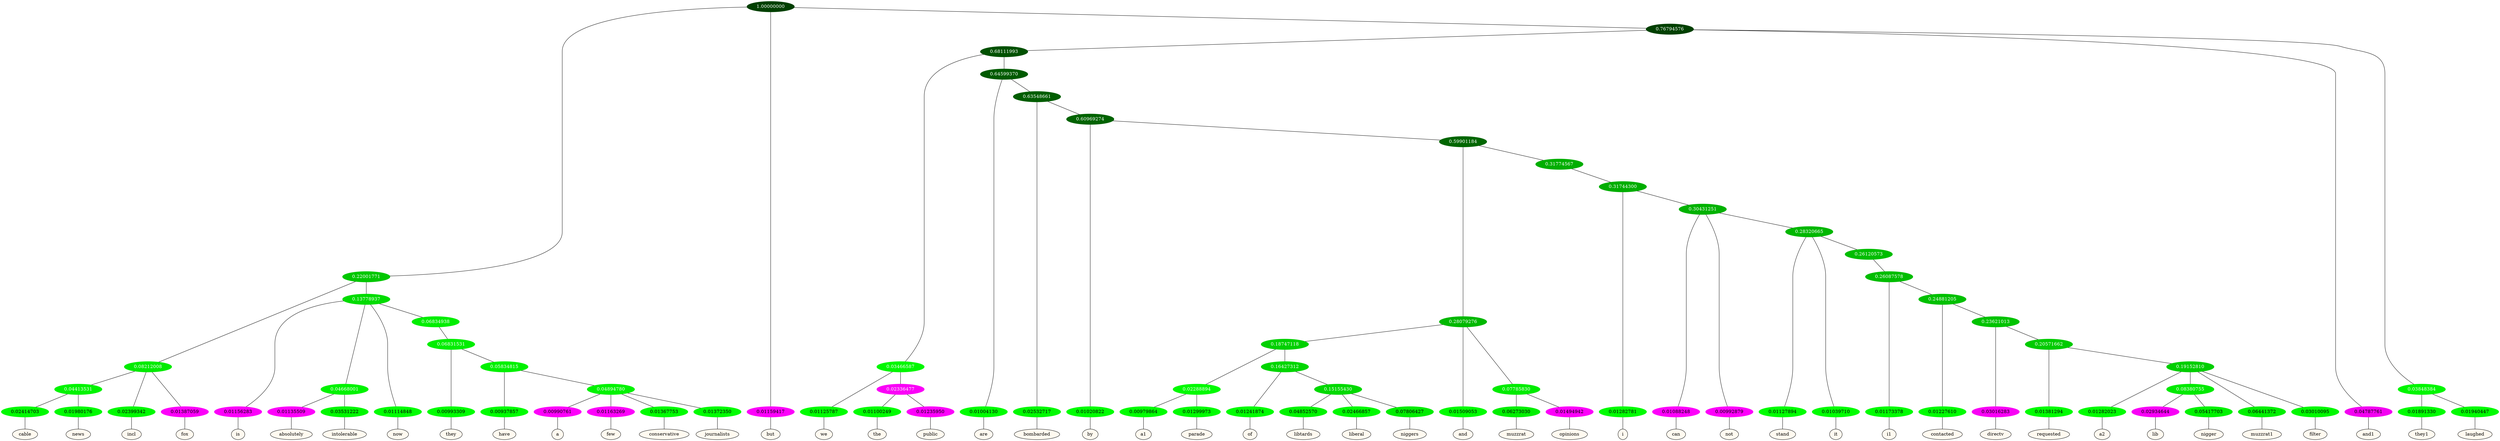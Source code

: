 graph {
	node [format=png height=0.15 nodesep=0.001 ordering=out overlap=prism overlap_scaling=0.01 ranksep=0.001 ratio=0.2 style=filled width=0.15]
	{
		rank=same
		a_w_20 [label=cable color=black fillcolor=floralwhite style="filled,solid"]
		a_w_21 [label=news color=black fillcolor=floralwhite style="filled,solid"]
		a_w_10 [label=incl color=black fillcolor=floralwhite style="filled,solid"]
		a_w_11 [label=fox color=black fillcolor=floralwhite style="filled,solid"]
		a_w_12 [label=is color=black fillcolor=floralwhite style="filled,solid"]
		a_w_22 [label=absolutely color=black fillcolor=floralwhite style="filled,solid"]
		a_w_23 [label=intolerable color=black fillcolor=floralwhite style="filled,solid"]
		a_w_14 [label=now color=black fillcolor=floralwhite style="filled,solid"]
		a_w_29 [label=they color=black fillcolor=floralwhite style="filled,solid"]
		a_w_35 [label=have color=black fillcolor=floralwhite style="filled,solid"]
		a_w_39 [label=a color=black fillcolor=floralwhite style="filled,solid"]
		a_w_40 [label=few color=black fillcolor=floralwhite style="filled,solid"]
		a_w_41 [label=conservative color=black fillcolor=floralwhite style="filled,solid"]
		a_w_42 [label=journalists color=black fillcolor=floralwhite style="filled,solid"]
		a_w_2 [label=but color=black fillcolor=floralwhite style="filled,solid"]
		a_w_25 [label=we color=black fillcolor=floralwhite style="filled,solid"]
		a_w_31 [label=the color=black fillcolor=floralwhite style="filled,solid"]
		a_w_32 [label=public color=black fillcolor=floralwhite style="filled,solid"]
		a_w_27 [label=are color=black fillcolor=floralwhite style="filled,solid"]
		a_w_33 [label=bombarded color=black fillcolor=floralwhite style="filled,solid"]
		a_w_37 [label=by color=black fillcolor=floralwhite style="filled,solid"]
		a_w_55 [label=a1 color=black fillcolor=floralwhite style="filled,solid"]
		a_w_56 [label=parade color=black fillcolor=floralwhite style="filled,solid"]
		a_w_57 [label=of color=black fillcolor=floralwhite style="filled,solid"]
		a_w_62 [label=libtards color=black fillcolor=floralwhite style="filled,solid"]
		a_w_63 [label=liberal color=black fillcolor=floralwhite style="filled,solid"]
		a_w_64 [label=niggers color=black fillcolor=floralwhite style="filled,solid"]
		a_w_46 [label=and color=black fillcolor=floralwhite style="filled,solid"]
		a_w_51 [label=muzzrat color=black fillcolor=floralwhite style="filled,solid"]
		a_w_52 [label=opinions color=black fillcolor=floralwhite style="filled,solid"]
		a_w_53 [label=i color=black fillcolor=floralwhite style="filled,solid"]
		a_w_59 [label=can color=black fillcolor=floralwhite style="filled,solid"]
		a_w_60 [label=not color=black fillcolor=floralwhite style="filled,solid"]
		a_w_65 [label=stand color=black fillcolor=floralwhite style="filled,solid"]
		a_w_66 [label=it color=black fillcolor=floralwhite style="filled,solid"]
		a_w_69 [label=i1 color=black fillcolor=floralwhite style="filled,solid"]
		a_w_71 [label=contacted color=black fillcolor=floralwhite style="filled,solid"]
		a_w_73 [label=directv color=black fillcolor=floralwhite style="filled,solid"]
		a_w_75 [label=requested color=black fillcolor=floralwhite style="filled,solid"]
		a_w_77 [label=a2 color=black fillcolor=floralwhite style="filled,solid"]
		a_w_81 [label=lib color=black fillcolor=floralwhite style="filled,solid"]
		a_w_82 [label=nigger color=black fillcolor=floralwhite style="filled,solid"]
		a_w_79 [label=muzzrat1 color=black fillcolor=floralwhite style="filled,solid"]
		a_w_80 [label=filter color=black fillcolor=floralwhite style="filled,solid"]
		a_w_7 [label=and1 color=black fillcolor=floralwhite style="filled,solid"]
		a_w_18 [label=they1 color=black fillcolor=floralwhite style="filled,solid"]
		a_w_19 [label=laughed color=black fillcolor=floralwhite style="filled,solid"]
	}
	a_n_20 -- a_w_20
	a_n_21 -- a_w_21
	a_n_10 -- a_w_10
	a_n_11 -- a_w_11
	a_n_12 -- a_w_12
	a_n_22 -- a_w_22
	a_n_23 -- a_w_23
	a_n_14 -- a_w_14
	a_n_29 -- a_w_29
	a_n_35 -- a_w_35
	a_n_39 -- a_w_39
	a_n_40 -- a_w_40
	a_n_41 -- a_w_41
	a_n_42 -- a_w_42
	a_n_2 -- a_w_2
	a_n_25 -- a_w_25
	a_n_31 -- a_w_31
	a_n_32 -- a_w_32
	a_n_27 -- a_w_27
	a_n_33 -- a_w_33
	a_n_37 -- a_w_37
	a_n_55 -- a_w_55
	a_n_56 -- a_w_56
	a_n_57 -- a_w_57
	a_n_62 -- a_w_62
	a_n_63 -- a_w_63
	a_n_64 -- a_w_64
	a_n_46 -- a_w_46
	a_n_51 -- a_w_51
	a_n_52 -- a_w_52
	a_n_53 -- a_w_53
	a_n_59 -- a_w_59
	a_n_60 -- a_w_60
	a_n_65 -- a_w_65
	a_n_66 -- a_w_66
	a_n_69 -- a_w_69
	a_n_71 -- a_w_71
	a_n_73 -- a_w_73
	a_n_75 -- a_w_75
	a_n_77 -- a_w_77
	a_n_81 -- a_w_81
	a_n_82 -- a_w_82
	a_n_79 -- a_w_79
	a_n_80 -- a_w_80
	a_n_7 -- a_w_7
	a_n_18 -- a_w_18
	a_n_19 -- a_w_19
	{
		rank=same
		a_n_20 [label=0.02414703 color="0.334 1.000 0.976" fontcolor=black]
		a_n_21 [label=0.01980176 color="0.334 1.000 0.980" fontcolor=black]
		a_n_10 [label=0.02399342 color="0.334 1.000 0.976" fontcolor=black]
		a_n_11 [label=0.01387059 color="0.835 1.000 0.986" fontcolor=black]
		a_n_12 [label=0.01156283 color="0.835 1.000 0.988" fontcolor=black]
		a_n_22 [label=0.01135509 color="0.835 1.000 0.989" fontcolor=black]
		a_n_23 [label=0.03531222 color="0.334 1.000 0.965" fontcolor=black]
		a_n_14 [label=0.01114848 color="0.334 1.000 0.989" fontcolor=black]
		a_n_29 [label=0.00993309 color="0.334 1.000 0.990" fontcolor=black]
		a_n_35 [label=0.00937857 color="0.334 1.000 0.991" fontcolor=black]
		a_n_39 [label=0.00990761 color="0.835 1.000 0.990" fontcolor=black]
		a_n_40 [label=0.01163269 color="0.835 1.000 0.988" fontcolor=black]
		a_n_41 [label=0.01367753 color="0.334 1.000 0.986" fontcolor=black]
		a_n_42 [label=0.01372350 color="0.334 1.000 0.986" fontcolor=black]
		a_n_2 [label=0.01159417 color="0.835 1.000 0.988" fontcolor=black]
		a_n_25 [label=0.01125787 color="0.334 1.000 0.989" fontcolor=black]
		a_n_31 [label=0.01100249 color="0.334 1.000 0.989" fontcolor=black]
		a_n_32 [label=0.01235950 color="0.835 1.000 0.988" fontcolor=black]
		a_n_27 [label=0.01004130 color="0.334 1.000 0.990" fontcolor=black]
		a_n_33 [label=0.02532717 color="0.334 1.000 0.975" fontcolor=black]
		a_n_37 [label=0.01020822 color="0.334 1.000 0.990" fontcolor=black]
		a_n_55 [label=0.00979864 color="0.334 1.000 0.990" fontcolor=black]
		a_n_56 [label=0.01299973 color="0.334 1.000 0.987" fontcolor=black]
		a_n_57 [label=0.01241874 color="0.334 1.000 0.988" fontcolor=black]
		a_n_62 [label=0.04852570 color="0.334 1.000 0.951" fontcolor=black]
		a_n_63 [label=0.02466857 color="0.334 1.000 0.975" fontcolor=black]
		a_n_64 [label=0.07806427 color="0.334 1.000 0.922" fontcolor=black]
		a_n_46 [label=0.01509053 color="0.334 1.000 0.985" fontcolor=black]
		a_n_51 [label=0.06273030 color="0.334 1.000 0.937" fontcolor=black]
		a_n_52 [label=0.01494942 color="0.835 1.000 0.985" fontcolor=black]
		a_n_53 [label=0.01282781 color="0.334 1.000 0.987" fontcolor=black]
		a_n_59 [label=0.01088248 color="0.835 1.000 0.989" fontcolor=black]
		a_n_60 [label=0.00992879 color="0.835 1.000 0.990" fontcolor=black]
		a_n_65 [label=0.01127894 color="0.334 1.000 0.989" fontcolor=black]
		a_n_66 [label=0.01039710 color="0.334 1.000 0.990" fontcolor=black]
		a_n_69 [label=0.01173378 color="0.334 1.000 0.988" fontcolor=black]
		a_n_71 [label=0.01227610 color="0.334 1.000 0.988" fontcolor=black]
		a_n_73 [label=0.03016283 color="0.835 1.000 0.970" fontcolor=black]
		a_n_75 [label=0.01381294 color="0.334 1.000 0.986" fontcolor=black]
		a_n_77 [label=0.01282023 color="0.334 1.000 0.987" fontcolor=black]
		a_n_81 [label=0.02934644 color="0.835 1.000 0.971" fontcolor=black]
		a_n_82 [label=0.05417703 color="0.334 1.000 0.946" fontcolor=black]
		a_n_79 [label=0.06441372 color="0.334 1.000 0.936" fontcolor=black]
		a_n_80 [label=0.03010095 color="0.334 1.000 0.970" fontcolor=black]
		a_n_7 [label=0.04787761 color="0.835 1.000 0.952" fontcolor=black]
		a_n_18 [label=0.01891330 color="0.334 1.000 0.981" fontcolor=black]
		a_n_19 [label=0.01940447 color="0.334 1.000 0.981" fontcolor=black]
	}
	a_n_0 [label=1.00000000 color="0.334 1.000 0.250" fontcolor=grey99]
	a_n_1 [label=0.22001771 color="0.334 1.000 0.780" fontcolor=grey99]
	a_n_0 -- a_n_1
	a_n_0 -- a_n_2
	a_n_3 [label=0.76794576 color="0.334 1.000 0.250" fontcolor=grey99]
	a_n_0 -- a_n_3
	a_n_4 [label=0.08212008 color="0.334 1.000 0.918" fontcolor=grey99]
	a_n_1 -- a_n_4
	a_n_5 [label=0.13778937 color="0.334 1.000 0.862" fontcolor=grey99]
	a_n_1 -- a_n_5
	a_n_6 [label=0.68111993 color="0.334 1.000 0.319" fontcolor=grey99]
	a_n_3 -- a_n_6
	a_n_3 -- a_n_7
	a_n_8 [label=0.03848384 color="0.334 1.000 0.962" fontcolor=grey99]
	a_n_3 -- a_n_8
	a_n_9 [label=0.04413531 color="0.334 1.000 0.956" fontcolor=grey99]
	a_n_4 -- a_n_9
	a_n_4 -- a_n_10
	a_n_4 -- a_n_11
	a_n_5 -- a_n_12
	a_n_13 [label=0.04668001 color="0.334 1.000 0.953" fontcolor=grey99]
	a_n_5 -- a_n_13
	a_n_5 -- a_n_14
	a_n_15 [label=0.06834938 color="0.334 1.000 0.932" fontcolor=grey99]
	a_n_5 -- a_n_15
	a_n_16 [label=0.03466587 color="0.334 1.000 0.965" fontcolor=grey99]
	a_n_6 -- a_n_16
	a_n_17 [label=0.64599370 color="0.334 1.000 0.354" fontcolor=grey99]
	a_n_6 -- a_n_17
	a_n_8 -- a_n_18
	a_n_8 -- a_n_19
	a_n_9 -- a_n_20
	a_n_9 -- a_n_21
	a_n_13 -- a_n_22
	a_n_13 -- a_n_23
	a_n_24 [label=0.06831531 color="0.334 1.000 0.932" fontcolor=grey99]
	a_n_15 -- a_n_24
	a_n_16 -- a_n_25
	a_n_26 [label=0.02336477 color="0.835 1.000 0.977" fontcolor=grey99]
	a_n_16 -- a_n_26
	a_n_17 -- a_n_27
	a_n_28 [label=0.63548661 color="0.334 1.000 0.365" fontcolor=grey99]
	a_n_17 -- a_n_28
	a_n_24 -- a_n_29
	a_n_30 [label=0.05834815 color="0.334 1.000 0.942" fontcolor=grey99]
	a_n_24 -- a_n_30
	a_n_26 -- a_n_31
	a_n_26 -- a_n_32
	a_n_28 -- a_n_33
	a_n_34 [label=0.60969274 color="0.334 1.000 0.390" fontcolor=grey99]
	a_n_28 -- a_n_34
	a_n_30 -- a_n_35
	a_n_36 [label=0.04894780 color="0.334 1.000 0.951" fontcolor=grey99]
	a_n_30 -- a_n_36
	a_n_34 -- a_n_37
	a_n_38 [label=0.59901184 color="0.334 1.000 0.401" fontcolor=grey99]
	a_n_34 -- a_n_38
	a_n_36 -- a_n_39
	a_n_36 -- a_n_40
	a_n_36 -- a_n_41
	a_n_36 -- a_n_42
	a_n_43 [label=0.28079276 color="0.334 1.000 0.719" fontcolor=grey99]
	a_n_38 -- a_n_43
	a_n_44 [label=0.31774567 color="0.334 1.000 0.682" fontcolor=grey99]
	a_n_38 -- a_n_44
	a_n_45 [label=0.18747118 color="0.334 1.000 0.813" fontcolor=grey99]
	a_n_43 -- a_n_45
	a_n_43 -- a_n_46
	a_n_47 [label=0.07785830 color="0.334 1.000 0.922" fontcolor=grey99]
	a_n_43 -- a_n_47
	a_n_48 [label=0.31744300 color="0.334 1.000 0.683" fontcolor=grey99]
	a_n_44 -- a_n_48
	a_n_49 [label=0.02288894 color="0.334 1.000 0.977" fontcolor=grey99]
	a_n_45 -- a_n_49
	a_n_50 [label=0.16427312 color="0.334 1.000 0.836" fontcolor=grey99]
	a_n_45 -- a_n_50
	a_n_47 -- a_n_51
	a_n_47 -- a_n_52
	a_n_48 -- a_n_53
	a_n_54 [label=0.30431251 color="0.334 1.000 0.696" fontcolor=grey99]
	a_n_48 -- a_n_54
	a_n_49 -- a_n_55
	a_n_49 -- a_n_56
	a_n_50 -- a_n_57
	a_n_58 [label=0.15155430 color="0.334 1.000 0.848" fontcolor=grey99]
	a_n_50 -- a_n_58
	a_n_54 -- a_n_59
	a_n_54 -- a_n_60
	a_n_61 [label=0.28320665 color="0.334 1.000 0.717" fontcolor=grey99]
	a_n_54 -- a_n_61
	a_n_58 -- a_n_62
	a_n_58 -- a_n_63
	a_n_58 -- a_n_64
	a_n_61 -- a_n_65
	a_n_61 -- a_n_66
	a_n_67 [label=0.26120573 color="0.334 1.000 0.739" fontcolor=grey99]
	a_n_61 -- a_n_67
	a_n_68 [label=0.26087578 color="0.334 1.000 0.739" fontcolor=grey99]
	a_n_67 -- a_n_68
	a_n_68 -- a_n_69
	a_n_70 [label=0.24881205 color="0.334 1.000 0.751" fontcolor=grey99]
	a_n_68 -- a_n_70
	a_n_70 -- a_n_71
	a_n_72 [label=0.23621013 color="0.334 1.000 0.764" fontcolor=grey99]
	a_n_70 -- a_n_72
	a_n_72 -- a_n_73
	a_n_74 [label=0.20571662 color="0.334 1.000 0.794" fontcolor=grey99]
	a_n_72 -- a_n_74
	a_n_74 -- a_n_75
	a_n_76 [label=0.19152810 color="0.334 1.000 0.808" fontcolor=grey99]
	a_n_74 -- a_n_76
	a_n_76 -- a_n_77
	a_n_78 [label=0.08380755 color="0.334 1.000 0.916" fontcolor=grey99]
	a_n_76 -- a_n_78
	a_n_76 -- a_n_79
	a_n_76 -- a_n_80
	a_n_78 -- a_n_81
	a_n_78 -- a_n_82
}
